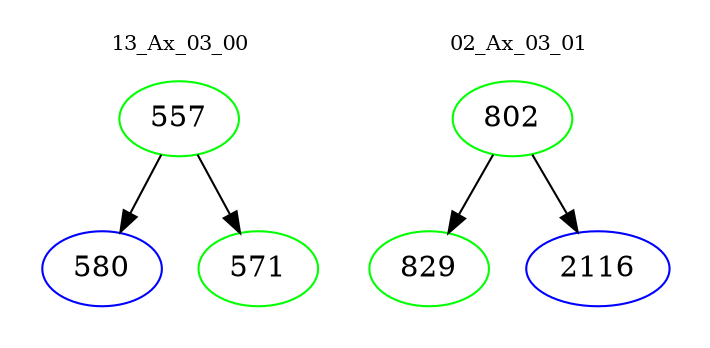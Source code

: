 digraph{
subgraph cluster_0 {
color = white
label = "13_Ax_03_00";
fontsize=10;
T0_557 [label="557", color="green"]
T0_557 -> T0_580 [color="black"]
T0_580 [label="580", color="blue"]
T0_557 -> T0_571 [color="black"]
T0_571 [label="571", color="green"]
}
subgraph cluster_1 {
color = white
label = "02_Ax_03_01";
fontsize=10;
T1_802 [label="802", color="green"]
T1_802 -> T1_829 [color="black"]
T1_829 [label="829", color="green"]
T1_802 -> T1_2116 [color="black"]
T1_2116 [label="2116", color="blue"]
}
}
